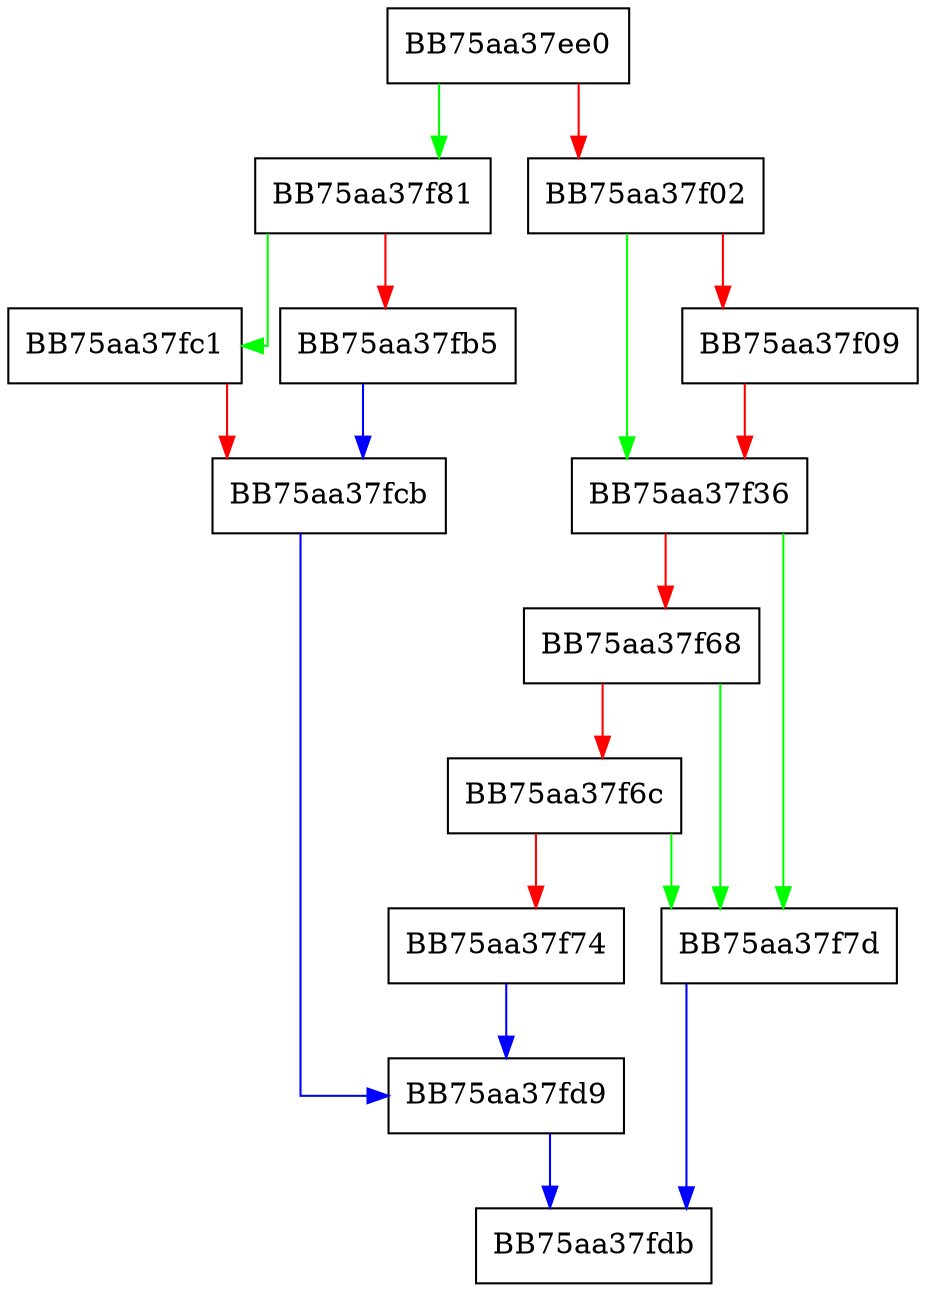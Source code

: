 digraph eval {
  node [shape="box"];
  graph [splines=ortho];
  BB75aa37ee0 -> BB75aa37f81 [color="green"];
  BB75aa37ee0 -> BB75aa37f02 [color="red"];
  BB75aa37f02 -> BB75aa37f36 [color="green"];
  BB75aa37f02 -> BB75aa37f09 [color="red"];
  BB75aa37f09 -> BB75aa37f36 [color="red"];
  BB75aa37f36 -> BB75aa37f7d [color="green"];
  BB75aa37f36 -> BB75aa37f68 [color="red"];
  BB75aa37f68 -> BB75aa37f7d [color="green"];
  BB75aa37f68 -> BB75aa37f6c [color="red"];
  BB75aa37f6c -> BB75aa37f7d [color="green"];
  BB75aa37f6c -> BB75aa37f74 [color="red"];
  BB75aa37f74 -> BB75aa37fd9 [color="blue"];
  BB75aa37f7d -> BB75aa37fdb [color="blue"];
  BB75aa37f81 -> BB75aa37fc1 [color="green"];
  BB75aa37f81 -> BB75aa37fb5 [color="red"];
  BB75aa37fb5 -> BB75aa37fcb [color="blue"];
  BB75aa37fc1 -> BB75aa37fcb [color="red"];
  BB75aa37fcb -> BB75aa37fd9 [color="blue"];
  BB75aa37fd9 -> BB75aa37fdb [color="blue"];
}